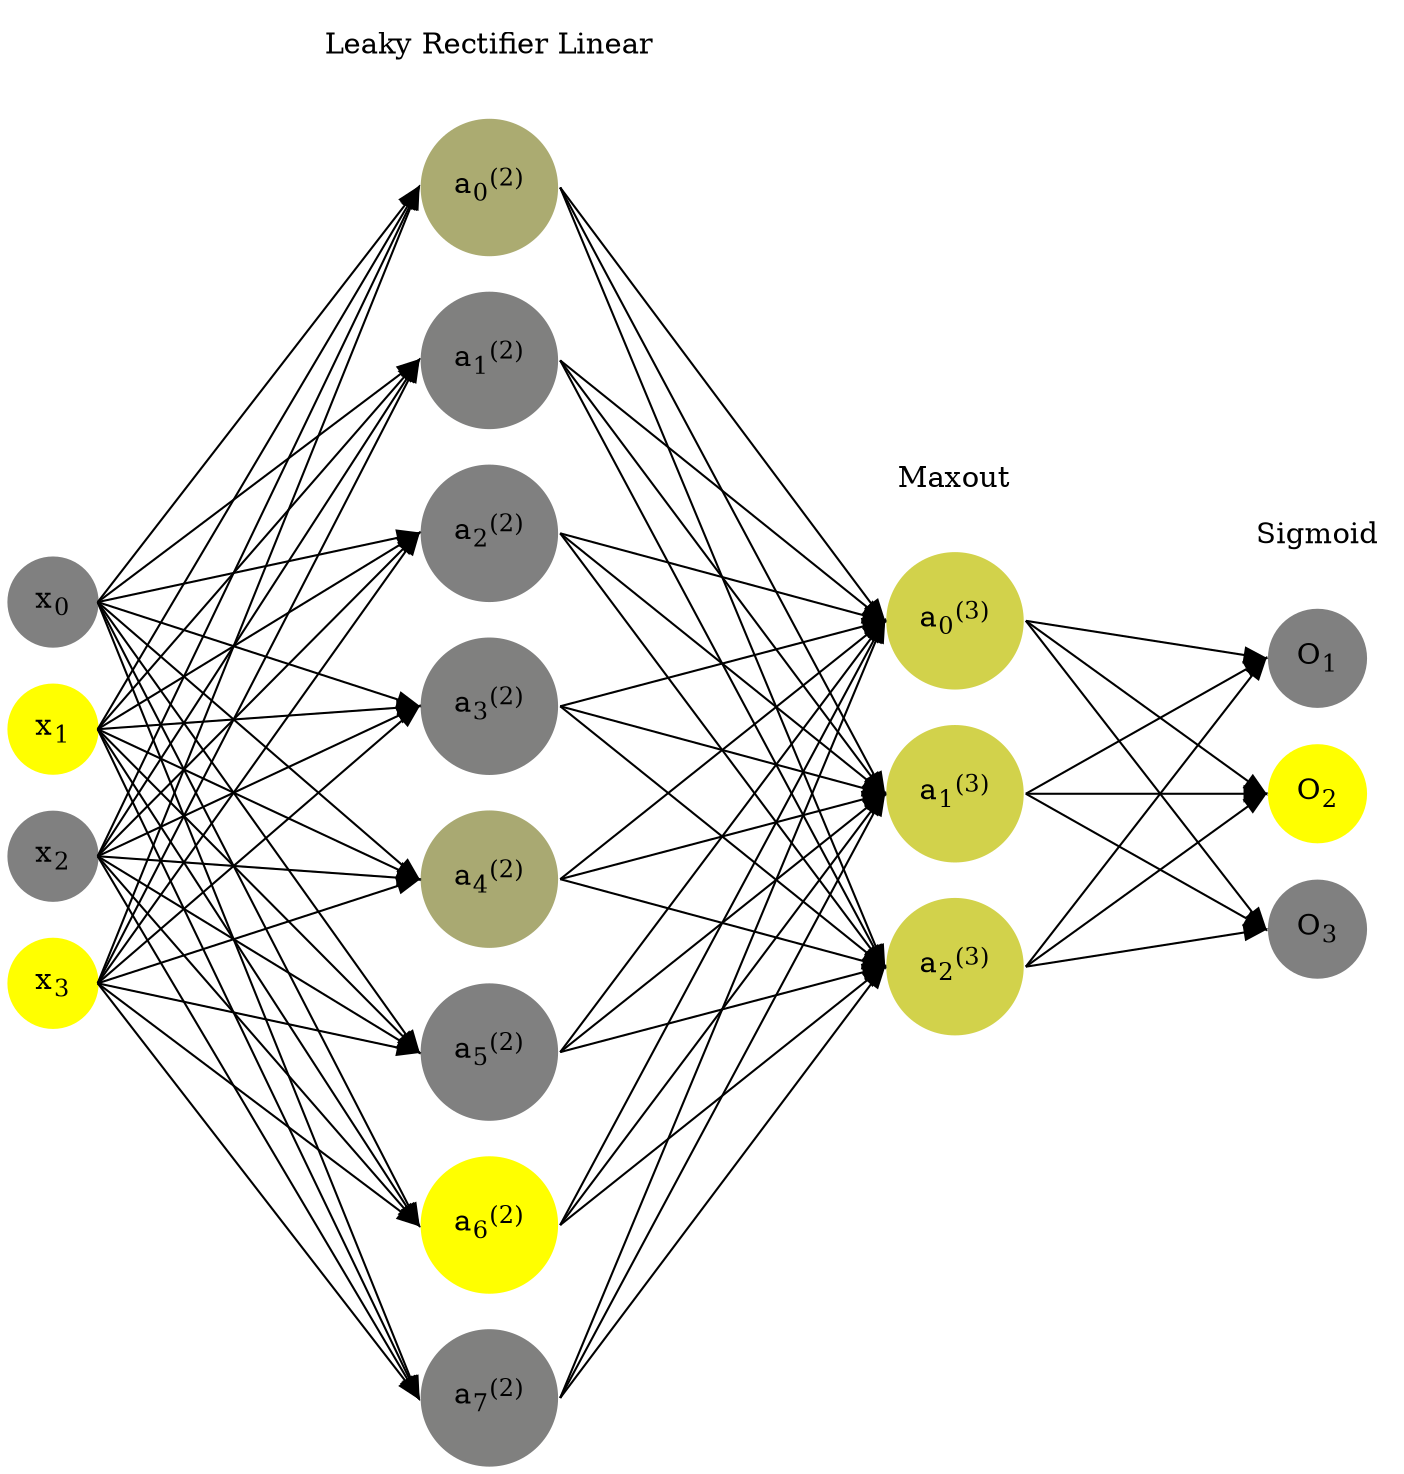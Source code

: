 digraph G {
	rankdir = LR;
	splines=false;
	edge[style=invis];
	ranksep= 1.4;
	{
	node [shape=circle, color="0.1667, 0.0, 0.5", style=filled, fillcolor="0.1667, 0.0, 0.5"];
	x0 [label=<x<sub>0</sub>>];
	}
	{
	node [shape=circle, color="0.1667, 1.0, 1.0", style=filled, fillcolor="0.1667, 1.0, 1.0"];
	x1 [label=<x<sub>1</sub>>];
	}
	{
	node [shape=circle, color="0.1667, 0.0, 0.5", style=filled, fillcolor="0.1667, 0.0, 0.5"];
	x2 [label=<x<sub>2</sub>>];
	}
	{
	node [shape=circle, color="0.1667, 1.0, 1.0", style=filled, fillcolor="0.1667, 1.0, 1.0"];
	x3 [label=<x<sub>3</sub>>];
	}
	{
	node [shape=circle, color="0.1667, 0.337973, 0.668986", style=filled, fillcolor="0.1667, 0.337973, 0.668986"];
	a02 [label=<a<sub>0</sub><sup>(2)</sup>>];
	}
	{
	node [shape=circle, color="0.1667, 0.000526, 0.500263", style=filled, fillcolor="0.1667, 0.000526, 0.500263"];
	a12 [label=<a<sub>1</sub><sup>(2)</sup>>];
	}
	{
	node [shape=circle, color="0.1667, 0.000767, 0.500384", style=filled, fillcolor="0.1667, 0.000767, 0.500384"];
	a22 [label=<a<sub>2</sub><sup>(2)</sup>>];
	}
	{
	node [shape=circle, color="0.1667, 0.000349, 0.500174", style=filled, fillcolor="0.1667, 0.000349, 0.500174"];
	a32 [label=<a<sub>3</sub><sup>(2)</sup>>];
	}
	{
	node [shape=circle, color="0.1667, 0.326879, 0.663439", style=filled, fillcolor="0.1667, 0.326879, 0.663439"];
	a42 [label=<a<sub>4</sub><sup>(2)</sup>>];
	}
	{
	node [shape=circle, color="0.1667, 0.000279, 0.500140", style=filled, fillcolor="0.1667, 0.000279, 0.500140"];
	a52 [label=<a<sub>5</sub><sup>(2)</sup>>];
	}
	{
	node [shape=circle, color="0.1667, 1.246239, 1.123119", style=filled, fillcolor="0.1667, 1.246239, 1.123119"];
	a62 [label=<a<sub>6</sub><sup>(2)</sup>>];
	}
	{
	node [shape=circle, color="0.1667, 0.000362, 0.500181", style=filled, fillcolor="0.1667, 0.000362, 0.500181"];
	a72 [label=<a<sub>7</sub><sup>(2)</sup>>];
	}
	{
	node [shape=circle, color="0.1667, 0.641505, 0.820752", style=filled, fillcolor="0.1667, 0.641505, 0.820752"];
	a03 [label=<a<sub>0</sub><sup>(3)</sup>>];
	}
	{
	node [shape=circle, color="0.1667, 0.641505, 0.820752", style=filled, fillcolor="0.1667, 0.641505, 0.820752"];
	a13 [label=<a<sub>1</sub><sup>(3)</sup>>];
	}
	{
	node [shape=circle, color="0.1667, 0.641505, 0.820752", style=filled, fillcolor="0.1667, 0.641505, 0.820752"];
	a23 [label=<a<sub>2</sub><sup>(3)</sup>>];
	}
	{
	node [shape=circle, color="0.1667, 0.0, 0.5", style=filled, fillcolor="0.1667, 0.0, 0.5"];
	O1 [label=<O<sub>1</sub>>];
	}
	{
	node [shape=circle, color="0.1667, 1.0, 1.0", style=filled, fillcolor="0.1667, 1.0, 1.0"];
	O2 [label=<O<sub>2</sub>>];
	}
	{
	node [shape=circle, color="0.1667, 0.0, 0.5", style=filled, fillcolor="0.1667, 0.0, 0.5"];
	O3 [label=<O<sub>3</sub>>];
	}
	{
	rank=same;
	x0->x1->x2->x3;
	}
	{
	rank=same;
	a02->a12->a22->a32->a42->a52->a62->a72;
	}
	{
	rank=same;
	a03->a13->a23;
	}
	{
	rank=same;
	O1->O2->O3;
	}
	l1 [shape=plaintext,label="Leaky Rectifier Linear"];
	l1->a02;
	{rank=same; l1;a02};
	l2 [shape=plaintext,label="Maxout"];
	l2->a03;
	{rank=same; l2;a03};
	l3 [shape=plaintext,label="Sigmoid"];
	l3->O1;
	{rank=same; l3;O1};
edge[style=solid, tailport=e, headport=w];
	{x0;x1;x2;x3} -> {a02;a12;a22;a32;a42;a52;a62;a72};
	{a02;a12;a22;a32;a42;a52;a62;a72} -> {a03;a13;a23};
	{a03;a13;a23} -> {O1,O2,O3};
}